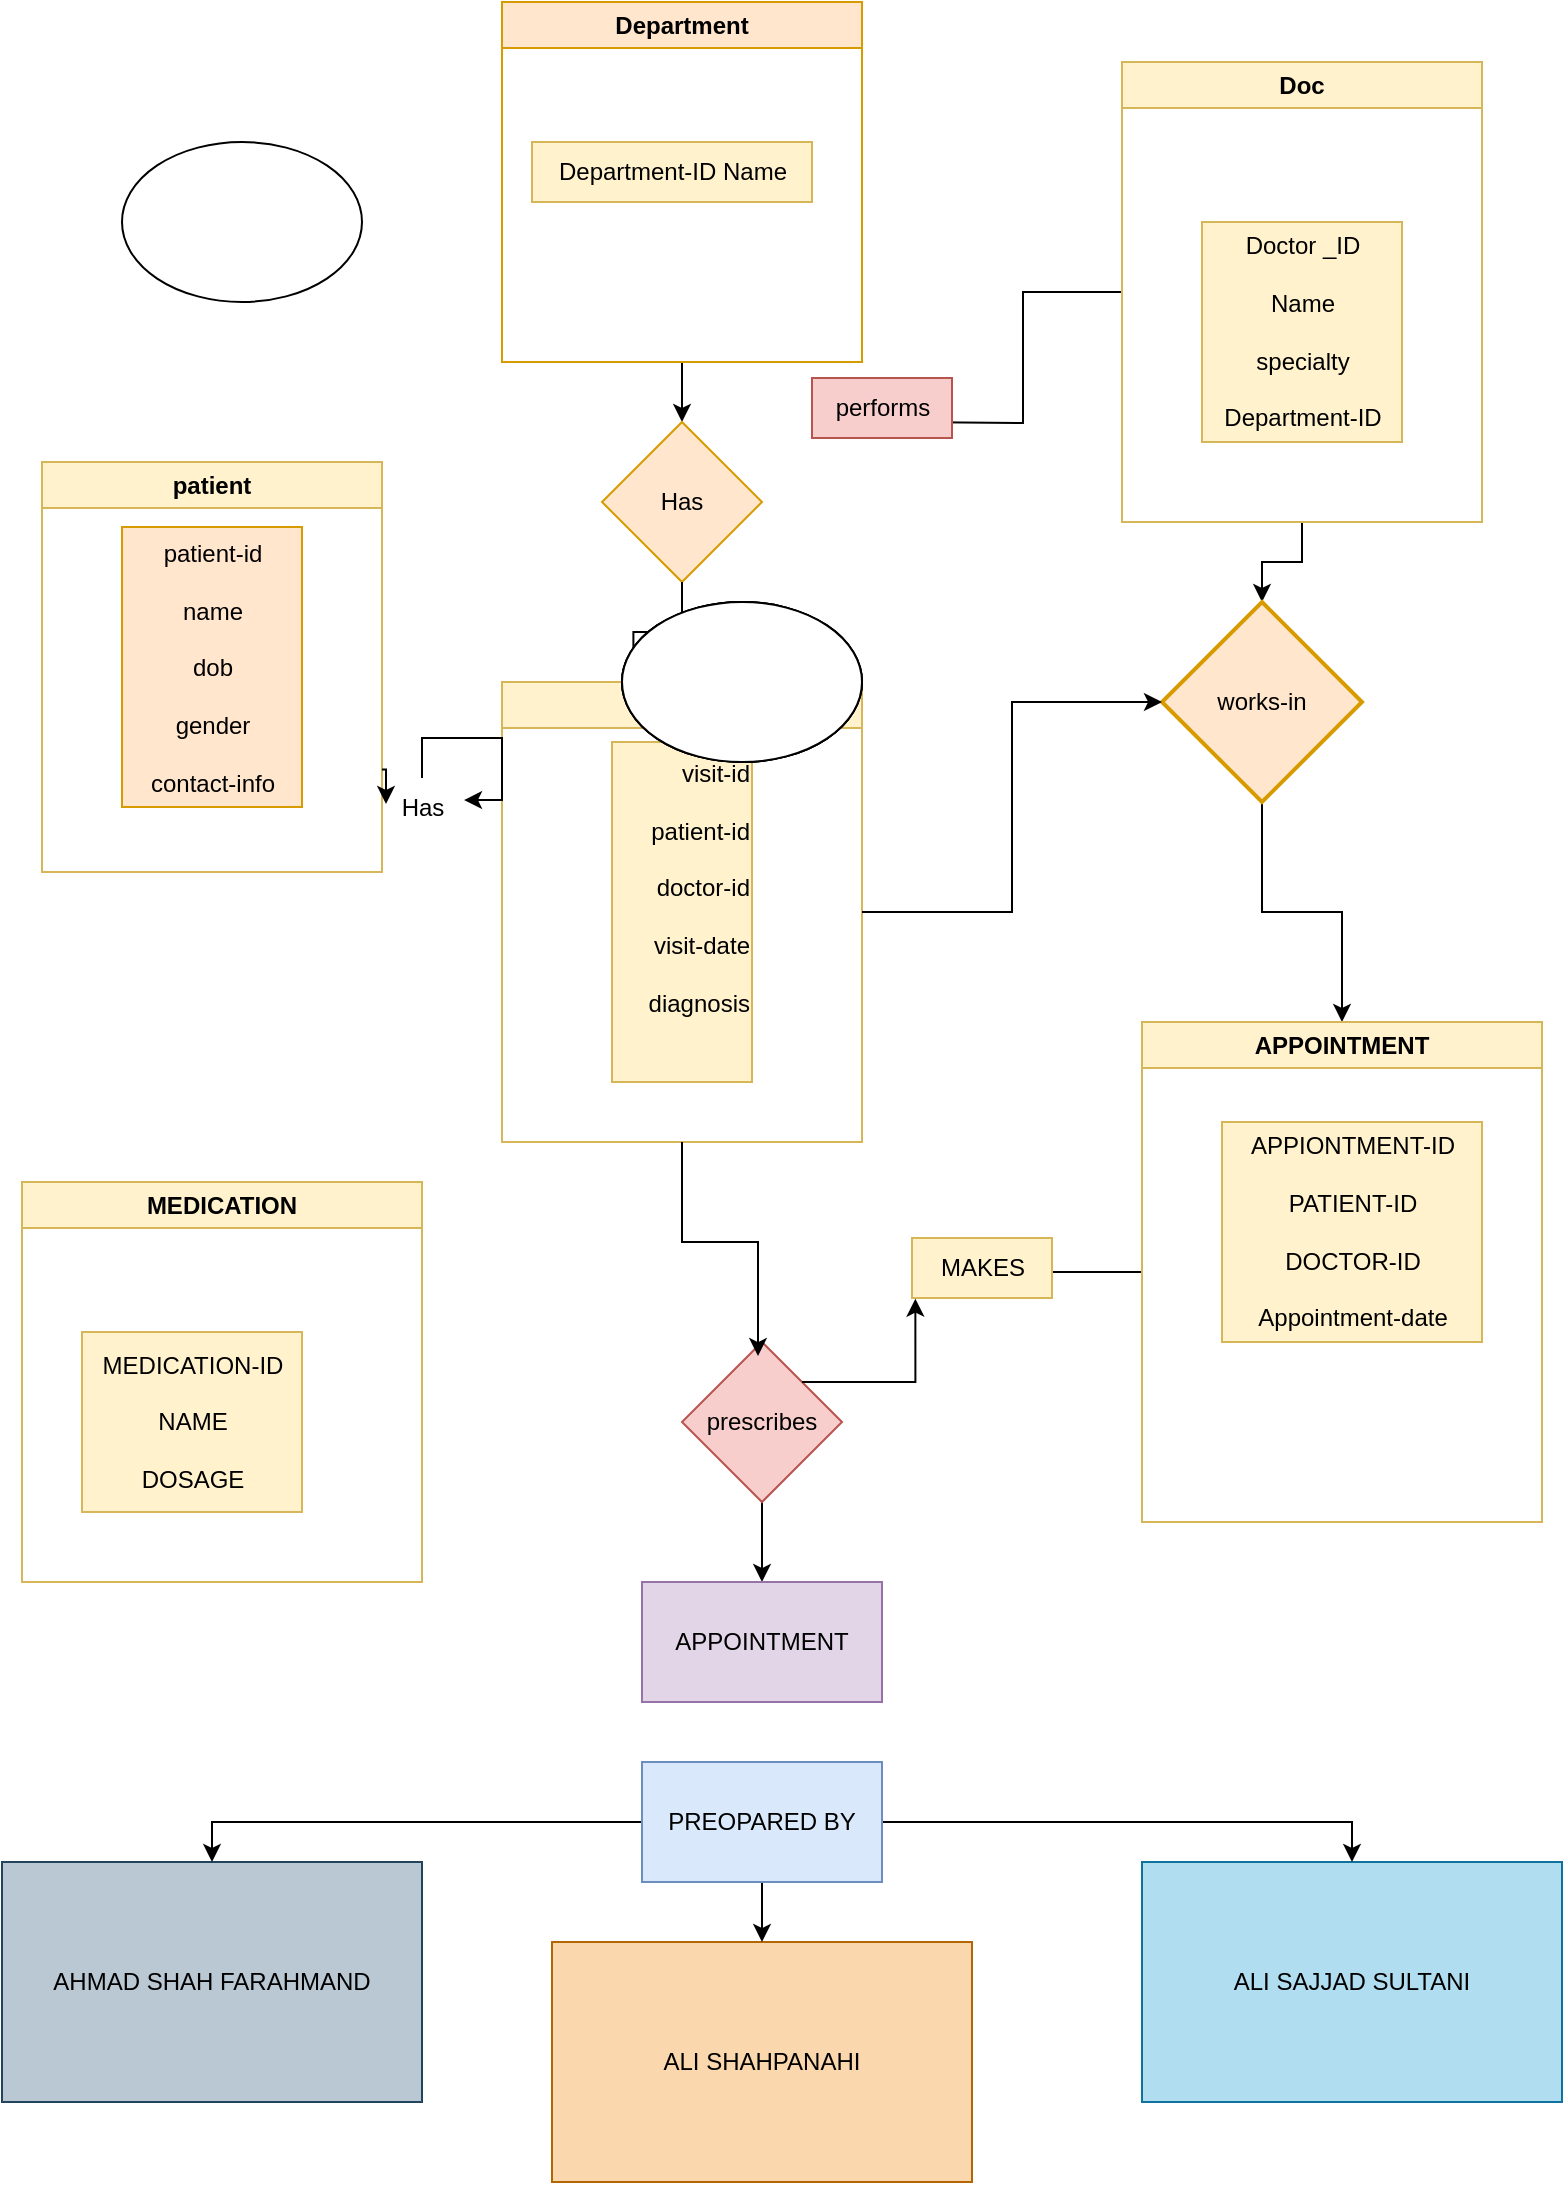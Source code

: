 <mxfile version="27.0.9">
  <diagram name="Page-1" id="zaYP8ICOGeMnVHUdB2MF">
    <mxGraphModel dx="786" dy="729" grid="1" gridSize="10" guides="1" tooltips="1" connect="1" arrows="1" fold="1" page="1" pageScale="1" pageWidth="827" pageHeight="1169" math="0" shadow="0">
      <root>
        <mxCell id="0" />
        <mxCell id="1" parent="0" />
        <mxCell id="Ue8LXeeDn8uuF8aSwmYM-1" style="edgeStyle=orthogonalEdgeStyle;rounded=0;orthogonalLoop=1;jettySize=auto;html=1;exitX=0.5;exitY=1;exitDx=0;exitDy=0;entryX=0.5;entryY=0;entryDx=0;entryDy=0;" parent="1" source="Ue8LXeeDn8uuF8aSwmYM-2" target="Ue8LXeeDn8uuF8aSwmYM-4" edge="1">
          <mxGeometry relative="1" as="geometry" />
        </mxCell>
        <mxCell id="Ue8LXeeDn8uuF8aSwmYM-2" value="Department" style="swimlane;whiteSpace=wrap;html=1;fillColor=#ffe6cc;strokeColor=#d79b00;" parent="1" vertex="1">
          <mxGeometry x="290" y="40" width="180" height="180" as="geometry" />
        </mxCell>
        <mxCell id="Ue8LXeeDn8uuF8aSwmYM-3" value="Department-ID Name" style="text;html=1;align=center;verticalAlign=middle;resizable=0;points=[];autosize=1;strokeColor=#d6b656;fillColor=#fff2cc;" parent="Ue8LXeeDn8uuF8aSwmYM-2" vertex="1">
          <mxGeometry x="15" y="70" width="140" height="30" as="geometry" />
        </mxCell>
        <mxCell id="Ue8LXeeDn8uuF8aSwmYM-4" value="Has" style="rhombus;whiteSpace=wrap;html=1;fillColor=#ffe6cc;strokeColor=#d79b00;" parent="1" vertex="1">
          <mxGeometry x="340" y="250" width="80" height="80" as="geometry" />
        </mxCell>
        <mxCell id="Ue8LXeeDn8uuF8aSwmYM-5" style="edgeStyle=orthogonalEdgeStyle;rounded=0;orthogonalLoop=1;jettySize=auto;html=1;" parent="1" source="Ue8LXeeDn8uuF8aSwmYM-7" edge="1">
          <mxGeometry relative="1" as="geometry">
            <mxPoint x="500" y="250" as="targetPoint" />
          </mxGeometry>
        </mxCell>
        <mxCell id="Ue8LXeeDn8uuF8aSwmYM-6" style="edgeStyle=orthogonalEdgeStyle;rounded=0;orthogonalLoop=1;jettySize=auto;html=1;" parent="1" source="Ue8LXeeDn8uuF8aSwmYM-7" target="Ue8LXeeDn8uuF8aSwmYM-13" edge="1">
          <mxGeometry relative="1" as="geometry" />
        </mxCell>
        <mxCell id="Ue8LXeeDn8uuF8aSwmYM-7" value="Doc" style="swimlane;whiteSpace=wrap;html=1;fillColor=#fff2cc;strokeColor=#d6b656;" parent="1" vertex="1">
          <mxGeometry x="600" y="70" width="180" height="230" as="geometry" />
        </mxCell>
        <mxCell id="Ue8LXeeDn8uuF8aSwmYM-8" value="Doctor _ID&lt;div&gt;&lt;br&gt;&lt;div&gt;Name&lt;/div&gt;&lt;div&gt;&lt;br&gt;&lt;/div&gt;&lt;div&gt;specialty&lt;/div&gt;&lt;div&gt;&lt;br&gt;&lt;/div&gt;&lt;div&gt;Department-ID&lt;/div&gt;&lt;/div&gt;" style="text;html=1;align=center;verticalAlign=middle;resizable=0;points=[];autosize=1;strokeColor=#d6b656;fillColor=#fff2cc;" parent="Ue8LXeeDn8uuF8aSwmYM-7" vertex="1">
          <mxGeometry x="40" y="80" width="100" height="110" as="geometry" />
        </mxCell>
        <mxCell id="Ue8LXeeDn8uuF8aSwmYM-9" value="patient" style="swimlane;whiteSpace=wrap;html=1;fillColor=#fff2cc;strokeColor=#d6b656;" parent="1" vertex="1">
          <mxGeometry x="60" y="270" width="170" height="205" as="geometry" />
        </mxCell>
        <mxCell id="Ue8LXeeDn8uuF8aSwmYM-10" value="patient-id&lt;div&gt;&lt;br&gt;&lt;div&gt;name&lt;/div&gt;&lt;div&gt;&lt;br&gt;&lt;/div&gt;&lt;div&gt;dob&lt;/div&gt;&lt;div&gt;&lt;br&gt;&lt;/div&gt;&lt;div&gt;gender&lt;/div&gt;&lt;div&gt;&lt;br&gt;&lt;/div&gt;&lt;div&gt;contact-info&lt;/div&gt;&lt;/div&gt;" style="text;html=1;align=center;verticalAlign=middle;resizable=0;points=[];autosize=1;strokeColor=#d79b00;fillColor=#ffe6cc;" parent="Ue8LXeeDn8uuF8aSwmYM-9" vertex="1">
          <mxGeometry x="40" y="32.5" width="90" height="140" as="geometry" />
        </mxCell>
        <mxCell id="Ue8LXeeDn8uuF8aSwmYM-11" value="performs" style="text;html=1;align=center;verticalAlign=middle;resizable=0;points=[];autosize=1;strokeColor=#b85450;fillColor=#f8cecc;" parent="1" vertex="1">
          <mxGeometry x="445" y="228" width="70" height="30" as="geometry" />
        </mxCell>
        <mxCell id="Ue8LXeeDn8uuF8aSwmYM-12" style="edgeStyle=orthogonalEdgeStyle;rounded=0;orthogonalLoop=1;jettySize=auto;html=1;exitX=0.5;exitY=1;exitDx=0;exitDy=0;exitPerimeter=0;" parent="1" source="Ue8LXeeDn8uuF8aSwmYM-13" target="Ue8LXeeDn8uuF8aSwmYM-17" edge="1">
          <mxGeometry relative="1" as="geometry" />
        </mxCell>
        <mxCell id="Ue8LXeeDn8uuF8aSwmYM-13" value="works-in" style="strokeWidth=2;html=1;shape=mxgraph.flowchart.decision;whiteSpace=wrap;fillColor=#ffe6cc;strokeColor=#d79b00;" parent="1" vertex="1">
          <mxGeometry x="620" y="340" width="100" height="100" as="geometry" />
        </mxCell>
        <mxCell id="Ue8LXeeDn8uuF8aSwmYM-14" value="visit" style="swimlane;whiteSpace=wrap;html=1;fillColor=#fff2cc;strokeColor=#d6b656;" parent="1" vertex="1">
          <mxGeometry x="290" y="380" width="180" height="230" as="geometry" />
        </mxCell>
        <mxCell id="Ue8LXeeDn8uuF8aSwmYM-15" value="&lt;div&gt;&lt;span style=&quot;background-color: transparent; color: light-dark(rgb(0, 0, 0), rgb(255, 255, 255));&quot;&gt;&lt;font&gt;visit-id&lt;/font&gt;&lt;/span&gt;&lt;/div&gt;&lt;div&gt;&lt;span style=&quot;background-color: transparent; color: light-dark(rgb(0, 0, 0), rgb(255, 255, 255));&quot;&gt;&lt;font&gt;&lt;br&gt;&lt;/font&gt;&lt;/span&gt;&lt;/div&gt;&lt;span style=&quot;background-color: transparent; color: light-dark(rgb(0, 0, 0), rgb(255, 255, 255));&quot;&gt;&lt;font&gt;patient-id&lt;/font&gt;&lt;/span&gt;&lt;div&gt;&lt;font&gt;&lt;br&gt;&lt;span style=&quot;background-color: transparent; color: light-dark(rgb(0, 0, 0), rgb(255, 255, 255));&quot;&gt;doctor-id&lt;/span&gt;&lt;/font&gt;&lt;/div&gt;&lt;div&gt;&lt;font&gt;&lt;br&gt;&lt;span style=&quot;background-color: transparent; color: light-dark(rgb(0, 0, 0), rgb(255, 255, 255));&quot;&gt;visit-date&lt;/span&gt;&lt;/font&gt;&lt;/div&gt;&lt;div&gt;&lt;font&gt;&lt;br&gt;&lt;span style=&quot;background-color: transparent; color: light-dark(rgb(0, 0, 0), rgb(255, 255, 255));&quot;&gt;diagnosis&lt;/span&gt;&lt;/font&gt;&lt;/div&gt;&lt;div&gt;&lt;span style=&quot;background-color: transparent; color: light-dark(rgb(0, 0, 0), rgb(255, 255, 255)); font-size: 20px;&quot;&gt;&lt;br&gt;&lt;/span&gt;&lt;/div&gt;" style="text;html=1;align=right;verticalAlign=middle;resizable=0;points=[];autosize=1;strokeColor=#d6b656;fillColor=#fff2cc;" parent="Ue8LXeeDn8uuF8aSwmYM-14" vertex="1">
          <mxGeometry x="55" y="30" width="70" height="170" as="geometry" />
        </mxCell>
        <mxCell id="Ue8LXeeDn8uuF8aSwmYM-16" style="edgeStyle=orthogonalEdgeStyle;rounded=0;orthogonalLoop=1;jettySize=auto;html=1;" parent="1" source="Ue8LXeeDn8uuF8aSwmYM-17" edge="1">
          <mxGeometry relative="1" as="geometry">
            <mxPoint x="550" y="675" as="targetPoint" />
          </mxGeometry>
        </mxCell>
        <mxCell id="Ue8LXeeDn8uuF8aSwmYM-17" value="APPOINTMENT" style="swimlane;whiteSpace=wrap;html=1;fillColor=#fff2cc;strokeColor=#d6b656;" parent="1" vertex="1">
          <mxGeometry x="610" y="550" width="200" height="250" as="geometry" />
        </mxCell>
        <mxCell id="Ue8LXeeDn8uuF8aSwmYM-18" value="APPIONTMENT-ID&lt;div&gt;&lt;br&gt;&lt;div&gt;PATIENT-ID&lt;/div&gt;&lt;div&gt;&lt;br&gt;&lt;/div&gt;&lt;div&gt;DOCTOR-ID&lt;/div&gt;&lt;div&gt;&lt;br&gt;&lt;/div&gt;&lt;div&gt;Appointment-date&lt;/div&gt;&lt;/div&gt;" style="text;html=1;align=center;verticalAlign=middle;resizable=0;points=[];autosize=1;strokeColor=#d6b656;fillColor=#fff2cc;" parent="Ue8LXeeDn8uuF8aSwmYM-17" vertex="1">
          <mxGeometry x="40" y="50" width="130" height="110" as="geometry" />
        </mxCell>
        <mxCell id="Ue8LXeeDn8uuF8aSwmYM-19" style="edgeStyle=orthogonalEdgeStyle;rounded=0;orthogonalLoop=1;jettySize=auto;html=1;exitX=0.5;exitY=1;exitDx=0;exitDy=0;entryX=0.5;entryY=0;entryDx=0;entryDy=0;" parent="1" source="Ue8LXeeDn8uuF8aSwmYM-20" target="Ue8LXeeDn8uuF8aSwmYM-22" edge="1">
          <mxGeometry relative="1" as="geometry" />
        </mxCell>
        <mxCell id="Ue8LXeeDn8uuF8aSwmYM-20" value="prescribes" style="rhombus;whiteSpace=wrap;html=1;fillColor=#f8cecc;strokeColor=#b85450;" parent="1" vertex="1">
          <mxGeometry x="380" y="710" width="80" height="80" as="geometry" />
        </mxCell>
        <mxCell id="Ue8LXeeDn8uuF8aSwmYM-21" style="edgeStyle=orthogonalEdgeStyle;rounded=0;orthogonalLoop=1;jettySize=auto;html=1;exitX=0.5;exitY=1;exitDx=0;exitDy=0;entryX=0.475;entryY=0.088;entryDx=0;entryDy=0;entryPerimeter=0;" parent="1" source="Ue8LXeeDn8uuF8aSwmYM-14" target="Ue8LXeeDn8uuF8aSwmYM-20" edge="1">
          <mxGeometry relative="1" as="geometry" />
        </mxCell>
        <mxCell id="Ue8LXeeDn8uuF8aSwmYM-22" value="APPOINTMENT" style="whiteSpace=wrap;html=1;fillColor=#e1d5e7;strokeColor=#9673a6;" parent="1" vertex="1">
          <mxGeometry x="360" y="830" width="120" height="60" as="geometry" />
        </mxCell>
        <mxCell id="Ue8LXeeDn8uuF8aSwmYM-23" value="MAKES" style="text;html=1;align=center;verticalAlign=middle;resizable=0;points=[];autosize=1;strokeColor=#d6b656;fillColor=#fff2cc;" parent="1" vertex="1">
          <mxGeometry x="495" y="658" width="70" height="30" as="geometry" />
        </mxCell>
        <mxCell id="Ue8LXeeDn8uuF8aSwmYM-24" value="MEDICATION" style="swimlane;whiteSpace=wrap;html=1;fillColor=#fff2cc;strokeColor=#d6b656;" parent="1" vertex="1">
          <mxGeometry x="50" y="630" width="200" height="200" as="geometry" />
        </mxCell>
        <mxCell id="Ue8LXeeDn8uuF8aSwmYM-25" value="MEDICATION-ID&lt;div&gt;&lt;br&gt;&lt;div&gt;NAME&lt;/div&gt;&lt;div&gt;&lt;br&gt;&lt;/div&gt;&lt;div&gt;DOSAGE&lt;/div&gt;&lt;/div&gt;" style="text;html=1;align=center;verticalAlign=middle;resizable=0;points=[];autosize=1;strokeColor=#d6b656;fillColor=#fff2cc;" parent="Ue8LXeeDn8uuF8aSwmYM-24" vertex="1">
          <mxGeometry x="30" y="75" width="110" height="90" as="geometry" />
        </mxCell>
        <mxCell id="Ue8LXeeDn8uuF8aSwmYM-26" style="edgeStyle=orthogonalEdgeStyle;rounded=0;orthogonalLoop=1;jettySize=auto;html=1;exitX=0.5;exitY=1;exitDx=0;exitDy=0;entryX=0.365;entryY=-0.004;entryDx=0;entryDy=0;entryPerimeter=0;" parent="1" source="Ue8LXeeDn8uuF8aSwmYM-4" target="Ue8LXeeDn8uuF8aSwmYM-14" edge="1">
          <mxGeometry relative="1" as="geometry" />
        </mxCell>
        <mxCell id="Ue8LXeeDn8uuF8aSwmYM-27" style="edgeStyle=orthogonalEdgeStyle;rounded=0;orthogonalLoop=1;jettySize=auto;html=1;entryX=0;entryY=0.5;entryDx=0;entryDy=0;entryPerimeter=0;" parent="1" source="Ue8LXeeDn8uuF8aSwmYM-14" target="Ue8LXeeDn8uuF8aSwmYM-13" edge="1">
          <mxGeometry relative="1" as="geometry" />
        </mxCell>
        <mxCell id="Ue8LXeeDn8uuF8aSwmYM-28" value="Has" style="text;html=1;align=center;verticalAlign=middle;resizable=0;points=[];autosize=1;strokeColor=none;fillColor=none;" parent="1" vertex="1">
          <mxGeometry x="230" y="428" width="40" height="30" as="geometry" />
        </mxCell>
        <mxCell id="Ue8LXeeDn8uuF8aSwmYM-29" style="edgeStyle=orthogonalEdgeStyle;rounded=0;orthogonalLoop=1;jettySize=auto;html=1;exitX=1;exitY=0.75;exitDx=0;exitDy=0;entryX=0.05;entryY=0.433;entryDx=0;entryDy=0;entryPerimeter=0;" parent="1" source="Ue8LXeeDn8uuF8aSwmYM-9" target="Ue8LXeeDn8uuF8aSwmYM-28" edge="1">
          <mxGeometry relative="1" as="geometry" />
        </mxCell>
        <mxCell id="Ue8LXeeDn8uuF8aSwmYM-30" style="edgeStyle=orthogonalEdgeStyle;rounded=0;orthogonalLoop=1;jettySize=auto;html=1;entryX=1.025;entryY=0.367;entryDx=0;entryDy=0;entryPerimeter=0;" parent="1" source="Ue8LXeeDn8uuF8aSwmYM-28" target="Ue8LXeeDn8uuF8aSwmYM-28" edge="1">
          <mxGeometry relative="1" as="geometry" />
        </mxCell>
        <mxCell id="Ue8LXeeDn8uuF8aSwmYM-31" style="edgeStyle=orthogonalEdgeStyle;rounded=0;orthogonalLoop=1;jettySize=auto;html=1;exitX=1;exitY=0;exitDx=0;exitDy=0;entryX=0.024;entryY=1.011;entryDx=0;entryDy=0;entryPerimeter=0;" parent="1" source="Ue8LXeeDn8uuF8aSwmYM-20" target="Ue8LXeeDn8uuF8aSwmYM-23" edge="1">
          <mxGeometry relative="1" as="geometry" />
        </mxCell>
        <mxCell id="Ue8LXeeDn8uuF8aSwmYM-32" value="AHMAD SHAH FARAHMAND" style="whiteSpace=wrap;html=1;fillColor=#bac8d3;strokeColor=#23445d;" parent="1" vertex="1">
          <mxGeometry x="40" y="970" width="210" height="120" as="geometry" />
        </mxCell>
        <mxCell id="Ue8LXeeDn8uuF8aSwmYM-33" value="ALI SHAHPANAHI" style="whiteSpace=wrap;html=1;fillColor=#fad7ac;strokeColor=#b46504;" parent="1" vertex="1">
          <mxGeometry x="315" y="1010" width="210" height="120" as="geometry" />
        </mxCell>
        <mxCell id="Ue8LXeeDn8uuF8aSwmYM-34" value="ALI SAJJAD SULTANI" style="whiteSpace=wrap;html=1;fillColor=#b1ddf0;strokeColor=#10739e;" parent="1" vertex="1">
          <mxGeometry x="610" y="970" width="210" height="120" as="geometry" />
        </mxCell>
        <mxCell id="Ue8LXeeDn8uuF8aSwmYM-35" style="edgeStyle=orthogonalEdgeStyle;rounded=0;orthogonalLoop=1;jettySize=auto;html=1;exitX=0.5;exitY=1;exitDx=0;exitDy=0;entryX=0.5;entryY=0;entryDx=0;entryDy=0;" parent="1" source="Ue8LXeeDn8uuF8aSwmYM-38" target="Ue8LXeeDn8uuF8aSwmYM-33" edge="1">
          <mxGeometry relative="1" as="geometry" />
        </mxCell>
        <mxCell id="Ue8LXeeDn8uuF8aSwmYM-36" style="edgeStyle=orthogonalEdgeStyle;rounded=0;orthogonalLoop=1;jettySize=auto;html=1;entryX=0.5;entryY=0;entryDx=0;entryDy=0;" parent="1" source="Ue8LXeeDn8uuF8aSwmYM-38" target="Ue8LXeeDn8uuF8aSwmYM-32" edge="1">
          <mxGeometry relative="1" as="geometry" />
        </mxCell>
        <mxCell id="Ue8LXeeDn8uuF8aSwmYM-37" style="edgeStyle=orthogonalEdgeStyle;rounded=0;orthogonalLoop=1;jettySize=auto;html=1;entryX=0.5;entryY=0;entryDx=0;entryDy=0;" parent="1" source="Ue8LXeeDn8uuF8aSwmYM-38" target="Ue8LXeeDn8uuF8aSwmYM-34" edge="1">
          <mxGeometry relative="1" as="geometry" />
        </mxCell>
        <mxCell id="Ue8LXeeDn8uuF8aSwmYM-38" value="PREOPARED BY" style="whiteSpace=wrap;html=1;fillColor=#dae8fc;strokeColor=#6c8ebf;" parent="1" vertex="1">
          <mxGeometry x="360" y="920" width="120" height="60" as="geometry" />
        </mxCell>
        <mxCell id="Ue8LXeeDn8uuF8aSwmYM-39" value="" style="ellipse;whiteSpace=wrap;html=1;" parent="1" vertex="1">
          <mxGeometry x="350" y="340" width="120" height="80" as="geometry" />
        </mxCell>
        <mxCell id="Ue8LXeeDn8uuF8aSwmYM-40" value="" style="ellipse;whiteSpace=wrap;html=1;" parent="1" vertex="1">
          <mxGeometry x="350" y="340" width="120" height="80" as="geometry" />
        </mxCell>
        <mxCell id="Ue8LXeeDn8uuF8aSwmYM-41" value="" style="ellipse;whiteSpace=wrap;html=1;" parent="1" vertex="1">
          <mxGeometry x="350" y="340" width="120" height="80" as="geometry" />
        </mxCell>
        <mxCell id="Ue8LXeeDn8uuF8aSwmYM-42" value="" style="ellipse;whiteSpace=wrap;html=1;" parent="1" vertex="1">
          <mxGeometry x="100" y="110" width="120" height="80" as="geometry" />
        </mxCell>
      </root>
    </mxGraphModel>
  </diagram>
</mxfile>
